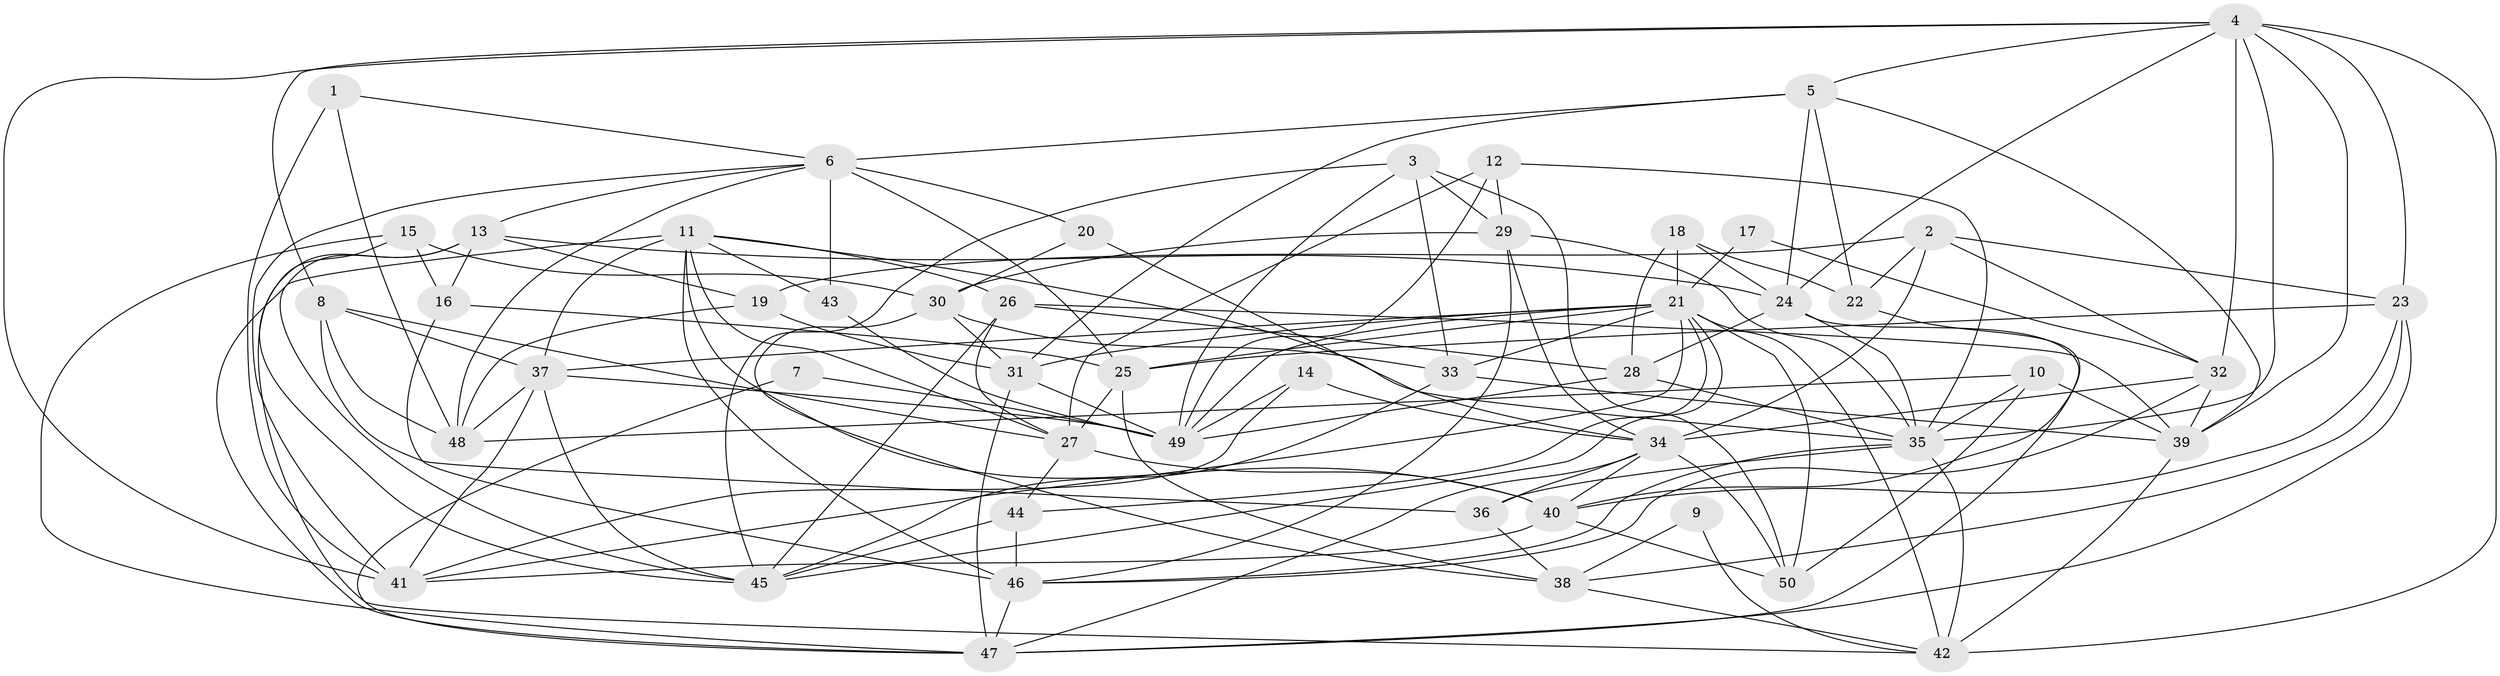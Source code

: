 // original degree distribution, {5: 0.23, 4: 0.28, 3: 0.26, 2: 0.11, 6: 0.11, 7: 0.01}
// Generated by graph-tools (version 1.1) at 2025/50/03/09/25 03:50:07]
// undirected, 50 vertices, 143 edges
graph export_dot {
graph [start="1"]
  node [color=gray90,style=filled];
  1;
  2;
  3;
  4;
  5;
  6;
  7;
  8;
  9;
  10;
  11;
  12;
  13;
  14;
  15;
  16;
  17;
  18;
  19;
  20;
  21;
  22;
  23;
  24;
  25;
  26;
  27;
  28;
  29;
  30;
  31;
  32;
  33;
  34;
  35;
  36;
  37;
  38;
  39;
  40;
  41;
  42;
  43;
  44;
  45;
  46;
  47;
  48;
  49;
  50;
  1 -- 6 [weight=1.0];
  1 -- 41 [weight=1.0];
  1 -- 48 [weight=1.0];
  2 -- 19 [weight=1.0];
  2 -- 22 [weight=1.0];
  2 -- 23 [weight=1.0];
  2 -- 32 [weight=1.0];
  2 -- 34 [weight=1.0];
  3 -- 29 [weight=1.0];
  3 -- 33 [weight=1.0];
  3 -- 45 [weight=1.0];
  3 -- 49 [weight=1.0];
  3 -- 50 [weight=1.0];
  4 -- 5 [weight=1.0];
  4 -- 8 [weight=1.0];
  4 -- 23 [weight=1.0];
  4 -- 24 [weight=1.0];
  4 -- 32 [weight=1.0];
  4 -- 35 [weight=1.0];
  4 -- 39 [weight=1.0];
  4 -- 41 [weight=1.0];
  4 -- 42 [weight=1.0];
  5 -- 6 [weight=1.0];
  5 -- 22 [weight=1.0];
  5 -- 24 [weight=1.0];
  5 -- 31 [weight=1.0];
  5 -- 39 [weight=1.0];
  6 -- 13 [weight=1.0];
  6 -- 20 [weight=1.0];
  6 -- 25 [weight=1.0];
  6 -- 41 [weight=1.0];
  6 -- 43 [weight=2.0];
  6 -- 48 [weight=1.0];
  7 -- 47 [weight=1.0];
  7 -- 49 [weight=1.0];
  8 -- 27 [weight=1.0];
  8 -- 36 [weight=1.0];
  8 -- 37 [weight=1.0];
  8 -- 48 [weight=1.0];
  9 -- 38 [weight=1.0];
  9 -- 42 [weight=1.0];
  10 -- 35 [weight=1.0];
  10 -- 39 [weight=1.0];
  10 -- 48 [weight=1.0];
  10 -- 50 [weight=1.0];
  11 -- 26 [weight=1.0];
  11 -- 27 [weight=1.0];
  11 -- 35 [weight=1.0];
  11 -- 37 [weight=1.0];
  11 -- 40 [weight=1.0];
  11 -- 43 [weight=1.0];
  11 -- 46 [weight=1.0];
  11 -- 47 [weight=1.0];
  12 -- 27 [weight=1.0];
  12 -- 29 [weight=1.0];
  12 -- 35 [weight=1.0];
  12 -- 49 [weight=1.0];
  13 -- 16 [weight=1.0];
  13 -- 19 [weight=1.0];
  13 -- 24 [weight=1.0];
  13 -- 42 [weight=1.0];
  13 -- 45 [weight=1.0];
  14 -- 34 [weight=1.0];
  14 -- 41 [weight=1.0];
  14 -- 49 [weight=1.0];
  15 -- 16 [weight=1.0];
  15 -- 30 [weight=1.0];
  15 -- 45 [weight=1.0];
  15 -- 47 [weight=1.0];
  16 -- 25 [weight=1.0];
  16 -- 46 [weight=1.0];
  17 -- 21 [weight=1.0];
  17 -- 32 [weight=1.0];
  18 -- 21 [weight=1.0];
  18 -- 22 [weight=1.0];
  18 -- 24 [weight=1.0];
  18 -- 28 [weight=1.0];
  19 -- 31 [weight=1.0];
  19 -- 48 [weight=1.0];
  20 -- 30 [weight=1.0];
  20 -- 34 [weight=1.0];
  21 -- 25 [weight=1.0];
  21 -- 31 [weight=1.0];
  21 -- 33 [weight=1.0];
  21 -- 37 [weight=1.0];
  21 -- 41 [weight=1.0];
  21 -- 42 [weight=1.0];
  21 -- 44 [weight=1.0];
  21 -- 45 [weight=1.0];
  21 -- 49 [weight=1.0];
  21 -- 50 [weight=1.0];
  22 -- 40 [weight=1.0];
  23 -- 25 [weight=1.0];
  23 -- 38 [weight=1.0];
  23 -- 40 [weight=1.0];
  23 -- 47 [weight=1.0];
  24 -- 28 [weight=1.0];
  24 -- 35 [weight=1.0];
  24 -- 47 [weight=1.0];
  25 -- 27 [weight=1.0];
  25 -- 38 [weight=1.0];
  26 -- 27 [weight=1.0];
  26 -- 28 [weight=1.0];
  26 -- 39 [weight=1.0];
  26 -- 45 [weight=1.0];
  27 -- 40 [weight=1.0];
  27 -- 44 [weight=1.0];
  28 -- 35 [weight=1.0];
  28 -- 49 [weight=1.0];
  29 -- 30 [weight=1.0];
  29 -- 34 [weight=1.0];
  29 -- 35 [weight=1.0];
  29 -- 46 [weight=1.0];
  30 -- 31 [weight=1.0];
  30 -- 33 [weight=1.0];
  30 -- 38 [weight=1.0];
  31 -- 47 [weight=1.0];
  31 -- 49 [weight=1.0];
  32 -- 34 [weight=1.0];
  32 -- 39 [weight=1.0];
  32 -- 46 [weight=1.0];
  33 -- 39 [weight=1.0];
  33 -- 45 [weight=1.0];
  34 -- 36 [weight=1.0];
  34 -- 40 [weight=1.0];
  34 -- 47 [weight=1.0];
  34 -- 50 [weight=1.0];
  35 -- 36 [weight=1.0];
  35 -- 42 [weight=1.0];
  35 -- 46 [weight=1.0];
  36 -- 38 [weight=1.0];
  37 -- 41 [weight=1.0];
  37 -- 45 [weight=1.0];
  37 -- 48 [weight=1.0];
  37 -- 49 [weight=1.0];
  38 -- 42 [weight=1.0];
  39 -- 42 [weight=1.0];
  40 -- 41 [weight=1.0];
  40 -- 50 [weight=1.0];
  43 -- 49 [weight=1.0];
  44 -- 45 [weight=1.0];
  44 -- 46 [weight=1.0];
  46 -- 47 [weight=1.0];
}
